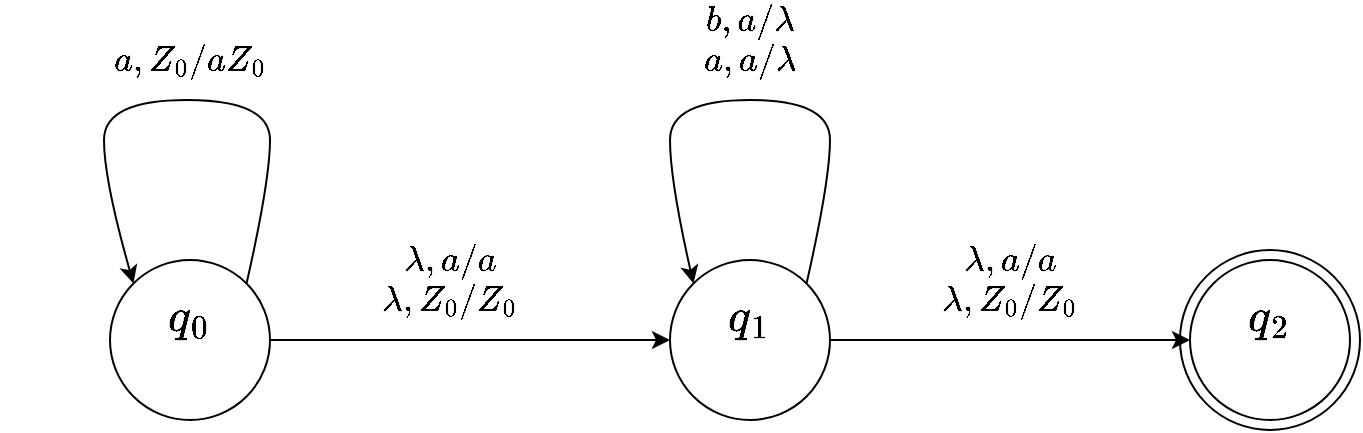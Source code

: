<mxfile version="13.10.5" type="device"><diagram id="WgxyXm4USWhW4v6vtZ_Q" name="Page-1"><mxGraphModel dx="1185" dy="659" grid="1" gridSize="10" guides="1" tooltips="1" connect="1" arrows="1" fold="1" page="1" pageScale="1" pageWidth="850" pageHeight="1100" math="1" shadow="0"><root><mxCell id="0"/><mxCell id="1" parent="0"/><mxCell id="X-cjy14g00x_ZCSSNi9L-4" value="" style="ellipse;whiteSpace=wrap;html=1;aspect=fixed;" parent="1" vertex="1"><mxGeometry x="895" y="355" width="90" height="90" as="geometry"/></mxCell><mxCell id="X-cjy14g00x_ZCSSNi9L-5" style="edgeStyle=orthogonalEdgeStyle;rounded=0;orthogonalLoop=1;jettySize=auto;html=1;" parent="1" source="X-cjy14g00x_ZCSSNi9L-1" edge="1"><mxGeometry relative="1" as="geometry"><mxPoint x="640" y="400.0" as="targetPoint"/></mxGeometry></mxCell><mxCell id="X-cjy14g00x_ZCSSNi9L-1" value="&lt;div style=&quot;font-size: 20px&quot;&gt;&lt;font style=&quot;font-size: 20px&quot;&gt;$$q_{0}$$&lt;br&gt;&lt;/font&gt;&lt;/div&gt;" style="ellipse;whiteSpace=wrap;html=1;aspect=fixed;" parent="1" vertex="1"><mxGeometry x="360" y="360" width="80" height="80" as="geometry"/></mxCell><mxCell id="X-cjy14g00x_ZCSSNi9L-9" style="edgeStyle=orthogonalEdgeStyle;rounded=0;orthogonalLoop=1;jettySize=auto;html=1;" parent="1" source="X-cjy14g00x_ZCSSNi9L-3" edge="1"><mxGeometry relative="1" as="geometry"><mxPoint x="900" y="400.0" as="targetPoint"/></mxGeometry></mxCell><mxCell id="X-cjy14g00x_ZCSSNi9L-3" value="&lt;div style=&quot;font-size: 20px&quot;&gt;&lt;font style=&quot;font-size: 20px&quot;&gt;$$q_{1}$$&lt;br&gt;&lt;/font&gt;&lt;/div&gt;" style="ellipse;whiteSpace=wrap;html=1;aspect=fixed;" parent="1" vertex="1"><mxGeometry x="640" y="360" width="80" height="80" as="geometry"/></mxCell><mxCell id="X-cjy14g00x_ZCSSNi9L-6" value="&lt;font style=&quot;font-size: 15px&quot;&gt;$$\lambda, a/a$$&lt;/font&gt;" style="text;html=1;strokeColor=none;fillColor=none;align=center;verticalAlign=middle;whiteSpace=wrap;rounded=0;" parent="1" vertex="1"><mxGeometry x="450" y="350" width="160" height="20" as="geometry"/></mxCell><mxCell id="X-cjy14g00x_ZCSSNi9L-10" value="&lt;font style=&quot;font-size: 15px&quot;&gt;$$\lambda, Z_{0}/Z_{0}$$&lt;/font&gt;" style="text;html=1;strokeColor=none;fillColor=none;align=center;verticalAlign=middle;whiteSpace=wrap;rounded=0;" parent="1" vertex="1"><mxGeometry x="730" y="370" width="160" height="20" as="geometry"/></mxCell><mxCell id="X-cjy14g00x_ZCSSNi9L-12" value="" style="curved=1;endArrow=classic;html=1;exitX=1;exitY=0;exitDx=0;exitDy=0;entryX=0;entryY=0;entryDx=0;entryDy=0;" parent="1" source="X-cjy14g00x_ZCSSNi9L-3" target="X-cjy14g00x_ZCSSNi9L-3" edge="1"><mxGeometry width="50" height="50" relative="1" as="geometry"><mxPoint x="660" y="390" as="sourcePoint"/><mxPoint x="710" y="340" as="targetPoint"/><Array as="points"><mxPoint x="720" y="320"/><mxPoint x="720" y="280"/><mxPoint x="640" y="280"/><mxPoint x="640" y="320"/></Array></mxGeometry></mxCell><mxCell id="X-cjy14g00x_ZCSSNi9L-14" value="&lt;font style=&quot;font-size: 15px&quot;&gt;$$a, a/\lambda$$&lt;/font&gt;" style="text;html=1;strokeColor=none;fillColor=none;align=center;verticalAlign=middle;whiteSpace=wrap;rounded=0;" parent="1" vertex="1"><mxGeometry x="600" y="250" width="160" height="20" as="geometry"/></mxCell><mxCell id="X-cjy14g00x_ZCSSNi9L-17" value="" style="curved=1;endArrow=classic;html=1;exitX=1;exitY=0;exitDx=0;exitDy=0;entryX=0;entryY=0;entryDx=0;entryDy=0;" parent="1" source="X-cjy14g00x_ZCSSNi9L-1" target="X-cjy14g00x_ZCSSNi9L-1" edge="1"><mxGeometry width="50" height="50" relative="1" as="geometry"><mxPoint x="708.284" y="371.716" as="sourcePoint"/><mxPoint x="651.716" y="371.716" as="targetPoint"/><Array as="points"><mxPoint x="440" y="320"/><mxPoint x="440" y="280"/><mxPoint x="357" y="280"/><mxPoint x="357" y="320"/></Array></mxGeometry></mxCell><mxCell id="X-cjy14g00x_ZCSSNi9L-19" value="&lt;font style=&quot;font-size: 15px&quot;&gt;$$a, Z_{0}/aZ_{0}$$&lt;/font&gt;" style="text;html=1;strokeColor=none;fillColor=none;align=center;verticalAlign=middle;whiteSpace=wrap;rounded=0;" parent="1" vertex="1"><mxGeometry x="305" y="250" width="190" height="20" as="geometry"/></mxCell><mxCell id="X-cjy14g00x_ZCSSNi9L-23" value="&lt;font style=&quot;font-size: 15px&quot;&gt;$$\lambda, Z_{0}/Z_{0}$$&lt;/font&gt;" style="text;html=1;strokeColor=none;fillColor=none;align=center;verticalAlign=middle;whiteSpace=wrap;rounded=0;" parent="1" vertex="1"><mxGeometry x="450" y="370" width="160" height="20" as="geometry"/></mxCell><mxCell id="X-cjy14g00x_ZCSSNi9L-24" value="&lt;font style=&quot;font-size: 15px&quot;&gt;$$b, a/\lambda$$&lt;/font&gt;" style="text;html=1;strokeColor=none;fillColor=none;align=center;verticalAlign=middle;whiteSpace=wrap;rounded=0;" parent="1" vertex="1"><mxGeometry x="585" y="230" width="190" height="20" as="geometry"/></mxCell><mxCell id="X-cjy14g00x_ZCSSNi9L-27" value="&lt;div style=&quot;font-size: 20px&quot;&gt;&lt;font style=&quot;font-size: 20px&quot;&gt;$$q_{2}$$&lt;br&gt;&lt;/font&gt;&lt;/div&gt;" style="ellipse;whiteSpace=wrap;html=1;aspect=fixed;" parent="1" vertex="1"><mxGeometry x="900" y="360" width="80" height="80" as="geometry"/></mxCell><mxCell id="X-cjy14g00x_ZCSSNi9L-32" value="&lt;font style=&quot;font-size: 15px&quot;&gt;$$\lambda, a/a$$&lt;/font&gt;" style="text;html=1;strokeColor=none;fillColor=none;align=center;verticalAlign=middle;whiteSpace=wrap;rounded=0;" parent="1" vertex="1"><mxGeometry x="730" y="350" width="160" height="20" as="geometry"/></mxCell></root></mxGraphModel></diagram></mxfile>